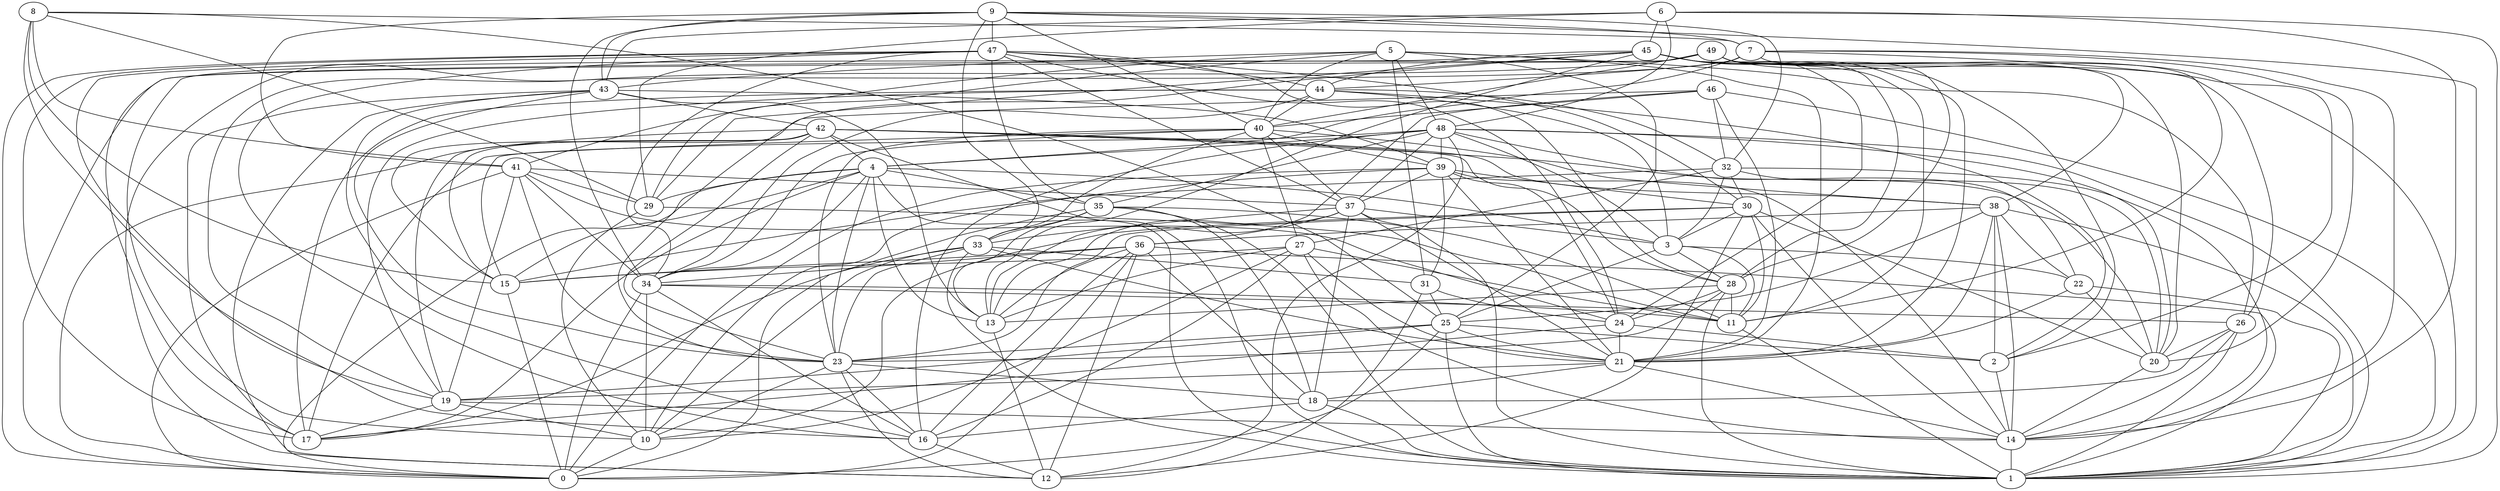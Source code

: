 digraph GG_graph {

subgraph G_graph {
edge [color = black]
"18" -> "1" [dir = none]
"46" -> "1" [dir = none]
"46" -> "32" [dir = none]
"46" -> "21" [dir = none]
"37" -> "18" [dir = none]
"37" -> "1" [dir = none]
"37" -> "21" [dir = none]
"47" -> "0" [dir = none]
"47" -> "37" [dir = none]
"47" -> "19" [dir = none]
"47" -> "17" [dir = none]
"5" -> "25" [dir = none]
"5" -> "40" [dir = none]
"5" -> "29" [dir = none]
"5" -> "21" [dir = none]
"5" -> "43" [dir = none]
"9" -> "47" [dir = none]
"9" -> "1" [dir = none]
"9" -> "7" [dir = none]
"9" -> "33" [dir = none]
"9" -> "34" [dir = none]
"9" -> "40" [dir = none]
"27" -> "16" [dir = none]
"27" -> "14" [dir = none]
"27" -> "10" [dir = none]
"27" -> "13" [dir = none]
"35" -> "18" [dir = none]
"35" -> "33" [dir = none]
"38" -> "1" [dir = none]
"38" -> "22" [dir = none]
"38" -> "14" [dir = none]
"8" -> "15" [dir = none]
"8" -> "29" [dir = none]
"8" -> "7" [dir = none]
"8" -> "41" [dir = none]
"10" -> "0" [dir = none]
"7" -> "14" [dir = none]
"7" -> "4" [dir = none]
"7" -> "11" [dir = none]
"7" -> "12" [dir = none]
"7" -> "44" [dir = none]
"7" -> "2" [dir = none]
"25" -> "1" [dir = none]
"25" -> "21" [dir = none]
"25" -> "23" [dir = none]
"2" -> "14" [dir = none]
"26" -> "14" [dir = none]
"26" -> "1" [dir = none]
"26" -> "18" [dir = none]
"32" -> "27" [dir = none]
"32" -> "15" [dir = none]
"32" -> "14" [dir = none]
"32" -> "20" [dir = none]
"32" -> "30" [dir = none]
"32" -> "3" [dir = none]
"13" -> "12" [dir = none]
"15" -> "0" [dir = none]
"29" -> "10" [dir = none]
"29" -> "11" [dir = none]
"4" -> "35" [dir = none]
"4" -> "17" [dir = none]
"4" -> "34" [dir = none]
"4" -> "13" [dir = none]
"4" -> "23" [dir = none]
"4" -> "29" [dir = none]
"4" -> "15" [dir = none]
"36" -> "34" [dir = none]
"36" -> "16" [dir = none]
"36" -> "13" [dir = none]
"36" -> "1" [dir = none]
"36" -> "15" [dir = none]
"22" -> "20" [dir = none]
"40" -> "23" [dir = none]
"40" -> "37" [dir = none]
"40" -> "27" [dir = none]
"40" -> "34" [dir = none]
"40" -> "38" [dir = none]
"33" -> "10" [dir = none]
"33" -> "31" [dir = none]
"33" -> "21" [dir = none]
"33" -> "23" [dir = none]
"33" -> "1" [dir = none]
"48" -> "39" [dir = none]
"48" -> "4" [dir = none]
"48" -> "1" [dir = none]
"48" -> "12" [dir = none]
"48" -> "22" [dir = none]
"39" -> "30" [dir = none]
"39" -> "10" [dir = none]
"39" -> "14" [dir = none]
"39" -> "37" [dir = none]
"39" -> "21" [dir = none]
"31" -> "24" [dir = none]
"31" -> "12" [dir = none]
"44" -> "17" [dir = none]
"44" -> "3" [dir = none]
"44" -> "32" [dir = none]
"44" -> "40" [dir = none]
"41" -> "29" [dir = none]
"41" -> "34" [dir = none]
"28" -> "1" [dir = none]
"28" -> "13" [dir = none]
"28" -> "24" [dir = none]
"30" -> "11" [dir = none]
"30" -> "12" [dir = none]
"30" -> "20" [dir = none]
"30" -> "14" [dir = none]
"30" -> "23" [dir = none]
"3" -> "22" [dir = none]
"3" -> "11" [dir = none]
"45" -> "29" [dir = none]
"45" -> "13" [dir = none]
"45" -> "23" [dir = none]
"45" -> "28" [dir = none]
"6" -> "48" [dir = none]
"6" -> "14" [dir = none]
"6" -> "29" [dir = none]
"6" -> "43" [dir = none]
"19" -> "17" [dir = none]
"19" -> "14" [dir = none]
"43" -> "12" [dir = none]
"43" -> "23" [dir = none]
"43" -> "17" [dir = none]
"43" -> "13" [dir = none]
"43" -> "16" [dir = none]
"34" -> "10" [dir = none]
"34" -> "0" [dir = none]
"34" -> "26" [dir = none]
"14" -> "1" [dir = none]
"20" -> "14" [dir = none]
"23" -> "12" [dir = none]
"23" -> "10" [dir = none]
"21" -> "19" [dir = none]
"21" -> "18" [dir = none]
"21" -> "14" [dir = none]
"49" -> "1" [dir = none]
"49" -> "26" [dir = none]
"49" -> "19" [dir = none]
"42" -> "4" [dir = none]
"42" -> "23" [dir = none]
"42" -> "0" [dir = none]
"42" -> "15" [dir = none]
"42" -> "1" [dir = none]
"42" -> "20" [dir = none]
"24" -> "2" [dir = none]
"24" -> "21" [dir = none]
"24" -> "17" [dir = none]
"38" -> "36" [dir = none]
"7" -> "20" [dir = none]
"34" -> "16" [dir = none]
"25" -> "19" [dir = none]
"48" -> "37" [dir = none]
"44" -> "34" [dir = none]
"9" -> "41" [dir = none]
"25" -> "2" [dir = none]
"42" -> "19" [dir = none]
"23" -> "18" [dir = none]
"47" -> "44" [dir = none]
"47" -> "24" [dir = none]
"27" -> "21" [dir = none]
"31" -> "25" [dir = none]
"45" -> "2" [dir = none]
"11" -> "1" [dir = none]
"41" -> "0" [dir = none]
"22" -> "21" [dir = none]
"3" -> "25" [dir = none]
"47" -> "16" [dir = none]
"44" -> "2" [dir = none]
"37" -> "13" [dir = none]
"28" -> "23" [dir = none]
"47" -> "35" [dir = none]
"37" -> "3" [dir = none]
"35" -> "11" [dir = none]
"5" -> "26" [dir = none]
"48" -> "3" [dir = none]
"22" -> "1" [dir = none]
"18" -> "16" [dir = none]
"3" -> "28" [dir = none]
"38" -> "2" [dir = none]
"4" -> "0" [dir = none]
"30" -> "10" [dir = none]
"5" -> "48" [dir = none]
"41" -> "24" [dir = none]
"6" -> "45" [dir = none]
"39" -> "0" [dir = none]
"28" -> "11" [dir = none]
"36" -> "12" [dir = none]
"41" -> "19" [dir = none]
"49" -> "0" [dir = none]
"8" -> "16" [dir = none]
"49" -> "46" [dir = none]
"38" -> "21" [dir = none]
"40" -> "33" [dir = none]
"45" -> "21" [dir = none]
"27" -> "11" [dir = none]
"48" -> "15" [dir = none]
"42" -> "38" [dir = none]
"19" -> "10" [dir = none]
"47" -> "28" [dir = none]
"43" -> "39" [dir = none]
"47" -> "34" [dir = none]
"48" -> "35" [dir = none]
"49" -> "40" [dir = none]
"4" -> "3" [dir = none]
"6" -> "1" [dir = none]
"39" -> "31" [dir = none]
"42" -> "28" [dir = none]
"37" -> "36" [dir = none]
"49" -> "10" [dir = none]
"35" -> "1" [dir = none]
"30" -> "3" [dir = none]
"4" -> "1" [dir = none]
"35" -> "13" [dir = none]
"49" -> "20" [dir = none]
"49" -> "38" [dir = none]
"40" -> "39" [dir = none]
"41" -> "37" [dir = none]
"43" -> "42" [dir = none]
"45" -> "17" [dir = none]
"46" -> "13" [dir = none]
"9" -> "32" [dir = none]
"9" -> "43" [dir = none]
"44" -> "19" [dir = none]
"8" -> "25" [dir = none]
"36" -> "0" [dir = none]
"33" -> "17" [dir = none]
"45" -> "11" [dir = none]
"39" -> "24" [dir = none]
"16" -> "12" [dir = none]
"35" -> "0" [dir = none]
"5" -> "41" [dir = none]
"36" -> "18" [dir = none]
"45" -> "24" [dir = none]
"38" -> "25" [dir = none]
"47" -> "30" [dir = none]
"46" -> "15" [dir = none]
"37" -> "33" [dir = none]
"25" -> "0" [dir = none]
"48" -> "20" [dir = none]
"49" -> "28" [dir = none]
"48" -> "16" [dir = none]
"34" -> "11" [dir = none]
"23" -> "16" [dir = none]
"5" -> "31" [dir = none]
"46" -> "40" [dir = none]
"26" -> "20" [dir = none]
"45" -> "44" [dir = none]
"41" -> "23" [dir = none]
"27" -> "15" [dir = none]
"40" -> "17" [dir = none]
}

}
